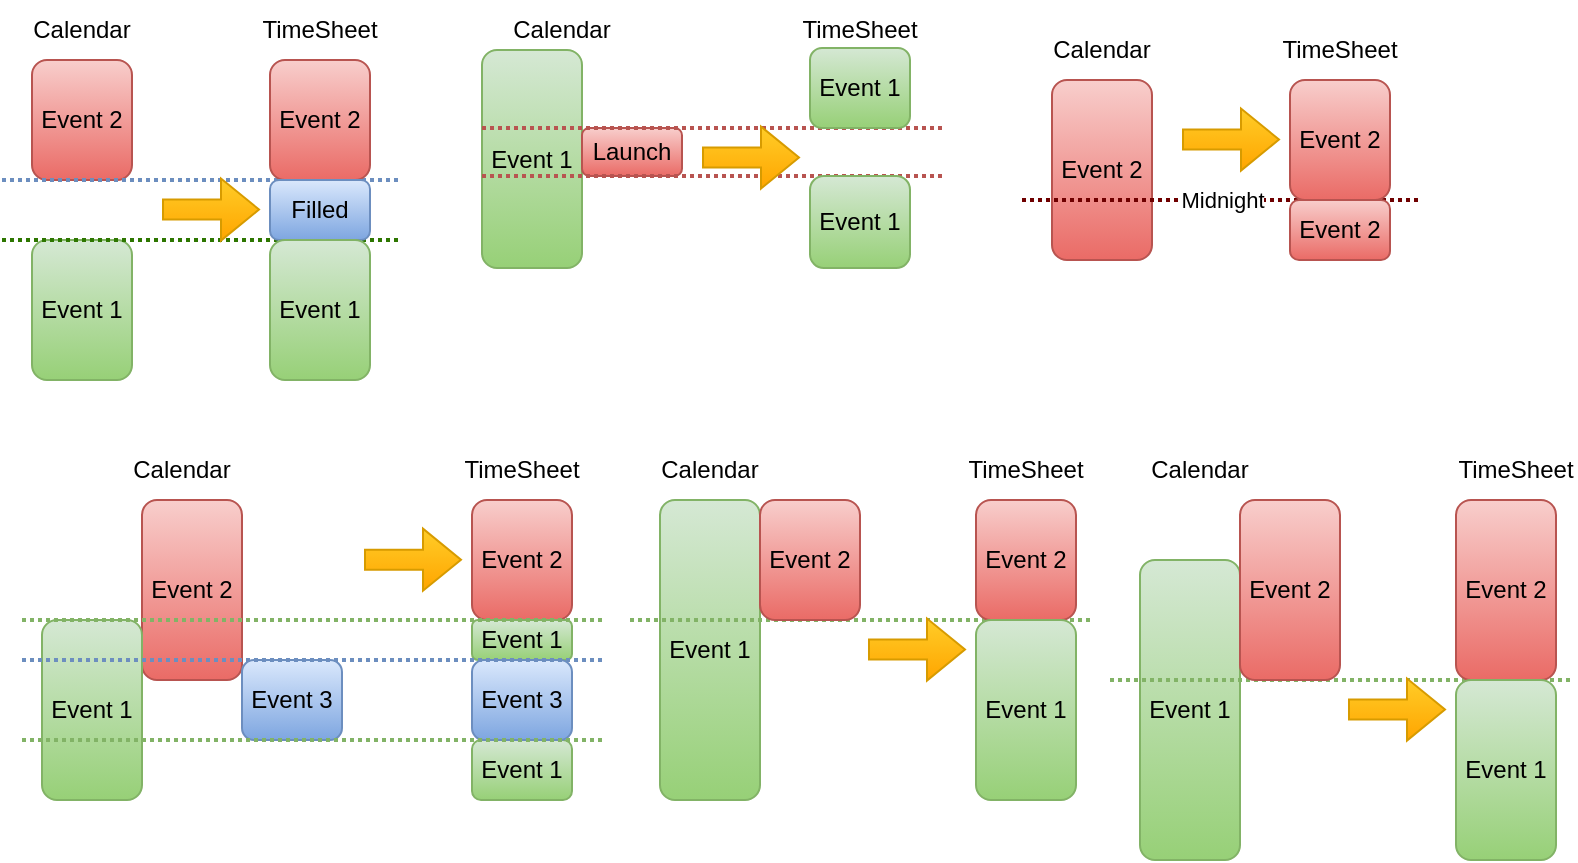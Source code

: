 <mxfile version="24.7.17">
  <diagram name="Page-1" id="lam2A3DZFwsD6wP2p5Dj">
    <mxGraphModel dx="1027" dy="1029" grid="1" gridSize="10" guides="1" tooltips="1" connect="1" arrows="1" fold="1" page="1" pageScale="1" pageWidth="827" pageHeight="583" math="0" shadow="0">
      <root>
        <mxCell id="0" />
        <mxCell id="1" parent="0" />
        <mxCell id="ApvRFcBczbXoXY5R-yyq-1" value="Event 1" style="rounded=1;whiteSpace=wrap;html=1;fillColor=#d5e8d4;strokeColor=#82b366;gradientColor=#97d077;" vertex="1" parent="1">
          <mxGeometry x="35" y="140" width="50" height="70" as="geometry" />
        </mxCell>
        <mxCell id="ApvRFcBczbXoXY5R-yyq-3" value="Event 2" style="rounded=1;whiteSpace=wrap;html=1;fillColor=#f8cecc;strokeColor=#b85450;gradientColor=#ea6b66;" vertex="1" parent="1">
          <mxGeometry x="35" y="50" width="50" height="60" as="geometry" />
        </mxCell>
        <mxCell id="ApvRFcBczbXoXY5R-yyq-4" value="" style="endArrow=none;dashed=1;html=1;dashPattern=1 1;strokeWidth=2;rounded=0;fillColor=#dae8fc;strokeColor=#6c8ebf;gradientColor=#7ea6e0;" edge="1" parent="1">
          <mxGeometry width="50" height="50" relative="1" as="geometry">
            <mxPoint x="20" y="110" as="sourcePoint" />
            <mxPoint x="220" y="110" as="targetPoint" />
          </mxGeometry>
        </mxCell>
        <mxCell id="ApvRFcBczbXoXY5R-yyq-5" value="" style="endArrow=none;dashed=1;html=1;dashPattern=1 1;strokeWidth=2;rounded=0;fillColor=#60a917;strokeColor=#2D7600;" edge="1" parent="1">
          <mxGeometry width="50" height="50" relative="1" as="geometry">
            <mxPoint x="20" y="140" as="sourcePoint" />
            <mxPoint x="220" y="140" as="targetPoint" />
          </mxGeometry>
        </mxCell>
        <mxCell id="ApvRFcBczbXoXY5R-yyq-6" value="Calendar" style="text;html=1;align=center;verticalAlign=middle;whiteSpace=wrap;rounded=0;" vertex="1" parent="1">
          <mxGeometry x="30" y="20" width="60" height="30" as="geometry" />
        </mxCell>
        <mxCell id="ApvRFcBczbXoXY5R-yyq-7" value="TimeSheet" style="text;html=1;align=center;verticalAlign=middle;whiteSpace=wrap;rounded=0;" vertex="1" parent="1">
          <mxGeometry x="149" y="20" width="60" height="30" as="geometry" />
        </mxCell>
        <mxCell id="ApvRFcBczbXoXY5R-yyq-8" value="Event 2" style="rounded=1;whiteSpace=wrap;html=1;fillColor=#f8cecc;strokeColor=#b85450;gradientColor=#ea6b66;" vertex="1" parent="1">
          <mxGeometry x="154" y="50" width="50" height="60" as="geometry" />
        </mxCell>
        <mxCell id="ApvRFcBczbXoXY5R-yyq-11" value="" style="shape=flexArrow;endArrow=classic;html=1;rounded=0;fillColor=#ffcd28;gradientColor=#ffa500;strokeColor=#d79b00;" edge="1" parent="1">
          <mxGeometry width="50" height="50" relative="1" as="geometry">
            <mxPoint x="100" y="124.76" as="sourcePoint" />
            <mxPoint x="149" y="124.76" as="targetPoint" />
          </mxGeometry>
        </mxCell>
        <mxCell id="ApvRFcBczbXoXY5R-yyq-15" value="Filled" style="rounded=1;whiteSpace=wrap;html=1;fillColor=#dae8fc;strokeColor=#6c8ebf;gradientColor=#7ea6e0;" vertex="1" parent="1">
          <mxGeometry x="154" y="110" width="50" height="30" as="geometry" />
        </mxCell>
        <mxCell id="ApvRFcBczbXoXY5R-yyq-17" value="Event 1" style="rounded=1;whiteSpace=wrap;html=1;fillColor=#d5e8d4;strokeColor=#82b366;gradientColor=#97d077;" vertex="1" parent="1">
          <mxGeometry x="154" y="140" width="50" height="70" as="geometry" />
        </mxCell>
        <mxCell id="ApvRFcBczbXoXY5R-yyq-21" value="Event 2" style="rounded=1;whiteSpace=wrap;html=1;fillColor=#f8cecc;strokeColor=#b85450;gradientColor=#ea6b66;" vertex="1" parent="1">
          <mxGeometry x="545" y="60" width="50" height="90" as="geometry" />
        </mxCell>
        <mxCell id="ApvRFcBczbXoXY5R-yyq-22" value="" style="endArrow=none;dashed=1;html=1;dashPattern=1 1;strokeWidth=2;rounded=0;fillColor=#a20025;strokeColor=#6F0000;" edge="1" parent="1">
          <mxGeometry width="50" height="50" relative="1" as="geometry">
            <mxPoint x="530" y="120" as="sourcePoint" />
            <mxPoint x="730" y="120" as="targetPoint" />
          </mxGeometry>
        </mxCell>
        <mxCell id="ApvRFcBczbXoXY5R-yyq-30" value="Midnight" style="edgeLabel;html=1;align=center;verticalAlign=middle;resizable=0;points=[];" vertex="1" connectable="0" parent="ApvRFcBczbXoXY5R-yyq-22">
          <mxGeometry x="-0.189" y="2" relative="1" as="geometry">
            <mxPoint x="19" y="2" as="offset" />
          </mxGeometry>
        </mxCell>
        <mxCell id="ApvRFcBczbXoXY5R-yyq-24" value="Calendar" style="text;html=1;align=center;verticalAlign=middle;whiteSpace=wrap;rounded=0;" vertex="1" parent="1">
          <mxGeometry x="540" y="30" width="60" height="30" as="geometry" />
        </mxCell>
        <mxCell id="ApvRFcBczbXoXY5R-yyq-25" value="TimeSheet" style="text;html=1;align=center;verticalAlign=middle;whiteSpace=wrap;rounded=0;" vertex="1" parent="1">
          <mxGeometry x="659" y="30" width="60" height="30" as="geometry" />
        </mxCell>
        <mxCell id="ApvRFcBczbXoXY5R-yyq-26" value="Event 2" style="rounded=1;whiteSpace=wrap;html=1;fillColor=#f8cecc;strokeColor=#b85450;gradientColor=#ea6b66;" vertex="1" parent="1">
          <mxGeometry x="664" y="60" width="50" height="60" as="geometry" />
        </mxCell>
        <mxCell id="ApvRFcBczbXoXY5R-yyq-27" value="" style="shape=flexArrow;endArrow=classic;html=1;rounded=0;fillColor=#ffcd28;gradientColor=#ffa500;strokeColor=#d79b00;" edge="1" parent="1">
          <mxGeometry width="50" height="50" relative="1" as="geometry">
            <mxPoint x="610" y="89.76" as="sourcePoint" />
            <mxPoint x="659" y="89.76" as="targetPoint" />
          </mxGeometry>
        </mxCell>
        <mxCell id="ApvRFcBczbXoXY5R-yyq-31" value="Event 2" style="rounded=1;whiteSpace=wrap;html=1;fillColor=#f8cecc;strokeColor=#b85450;gradientColor=#ea6b66;" vertex="1" parent="1">
          <mxGeometry x="664" y="120" width="50" height="30" as="geometry" />
        </mxCell>
        <mxCell id="ApvRFcBczbXoXY5R-yyq-32" value="Event 1" style="rounded=1;whiteSpace=wrap;html=1;fillColor=#d5e8d4;strokeColor=#82b366;gradientColor=#97d077;" vertex="1" parent="1">
          <mxGeometry x="260" y="45" width="50" height="109" as="geometry" />
        </mxCell>
        <mxCell id="ApvRFcBczbXoXY5R-yyq-33" value="Launch" style="rounded=1;whiteSpace=wrap;html=1;fillColor=#f8cecc;strokeColor=#b85450;gradientColor=#ea6b66;" vertex="1" parent="1">
          <mxGeometry x="310" y="84" width="50" height="24" as="geometry" />
        </mxCell>
        <mxCell id="ApvRFcBczbXoXY5R-yyq-34" value="" style="endArrow=none;dashed=1;html=1;dashPattern=1 1;strokeWidth=2;rounded=0;fillColor=#f8cecc;strokeColor=#b85450;gradientColor=#ea6b66;" edge="1" parent="1">
          <mxGeometry width="50" height="50" relative="1" as="geometry">
            <mxPoint x="260" y="84" as="sourcePoint" />
            <mxPoint x="490" y="84" as="targetPoint" />
          </mxGeometry>
        </mxCell>
        <mxCell id="ApvRFcBczbXoXY5R-yyq-35" value="" style="endArrow=none;dashed=1;html=1;dashPattern=1 1;strokeWidth=2;rounded=0;fillColor=#f8cecc;strokeColor=#b85450;gradientColor=#ea6b66;" edge="1" parent="1">
          <mxGeometry width="50" height="50" relative="1" as="geometry">
            <mxPoint x="260" y="108" as="sourcePoint" />
            <mxPoint x="490" y="108" as="targetPoint" />
          </mxGeometry>
        </mxCell>
        <mxCell id="ApvRFcBczbXoXY5R-yyq-36" value="Calendar" style="text;html=1;align=center;verticalAlign=middle;whiteSpace=wrap;rounded=0;" vertex="1" parent="1">
          <mxGeometry x="270" y="20" width="60" height="30" as="geometry" />
        </mxCell>
        <mxCell id="ApvRFcBczbXoXY5R-yyq-37" value="TimeSheet" style="text;html=1;align=center;verticalAlign=middle;whiteSpace=wrap;rounded=0;" vertex="1" parent="1">
          <mxGeometry x="419" y="20" width="60" height="30" as="geometry" />
        </mxCell>
        <mxCell id="ApvRFcBczbXoXY5R-yyq-39" value="" style="shape=flexArrow;endArrow=classic;html=1;rounded=0;fillColor=#ffcd28;gradientColor=#ffa500;strokeColor=#d79b00;" edge="1" parent="1">
          <mxGeometry width="50" height="50" relative="1" as="geometry">
            <mxPoint x="370" y="98.76" as="sourcePoint" />
            <mxPoint x="419" y="98.76" as="targetPoint" />
          </mxGeometry>
        </mxCell>
        <mxCell id="ApvRFcBczbXoXY5R-yyq-41" value="Event 1" style="rounded=1;whiteSpace=wrap;html=1;fillColor=#d5e8d4;strokeColor=#82b366;gradientColor=#97d077;" vertex="1" parent="1">
          <mxGeometry x="424" y="108" width="50" height="46" as="geometry" />
        </mxCell>
        <mxCell id="ApvRFcBczbXoXY5R-yyq-42" value="Event 1" style="rounded=1;whiteSpace=wrap;html=1;fillColor=#d5e8d4;strokeColor=#82b366;gradientColor=#97d077;" vertex="1" parent="1">
          <mxGeometry x="424" y="44" width="50" height="40" as="geometry" />
        </mxCell>
        <mxCell id="ApvRFcBczbXoXY5R-yyq-56" value="Event 2" style="rounded=1;whiteSpace=wrap;html=1;fillColor=#f8cecc;strokeColor=#b85450;gradientColor=#ea6b66;" vertex="1" parent="1">
          <mxGeometry x="90" y="270" width="50" height="90" as="geometry" />
        </mxCell>
        <mxCell id="ApvRFcBczbXoXY5R-yyq-59" value="Calendar" style="text;html=1;align=center;verticalAlign=middle;whiteSpace=wrap;rounded=0;" vertex="1" parent="1">
          <mxGeometry x="80" y="240" width="60" height="30" as="geometry" />
        </mxCell>
        <mxCell id="ApvRFcBczbXoXY5R-yyq-60" value="TimeSheet" style="text;html=1;align=center;verticalAlign=middle;whiteSpace=wrap;rounded=0;" vertex="1" parent="1">
          <mxGeometry x="250" y="240" width="60" height="30" as="geometry" />
        </mxCell>
        <mxCell id="ApvRFcBczbXoXY5R-yyq-61" value="Event 2" style="rounded=1;whiteSpace=wrap;html=1;fillColor=#f8cecc;strokeColor=#b85450;gradientColor=#ea6b66;" vertex="1" parent="1">
          <mxGeometry x="255" y="270" width="50" height="60" as="geometry" />
        </mxCell>
        <mxCell id="ApvRFcBczbXoXY5R-yyq-62" value="" style="shape=flexArrow;endArrow=classic;html=1;rounded=0;fillColor=#ffcd28;gradientColor=#ffa500;strokeColor=#d79b00;" edge="1" parent="1">
          <mxGeometry width="50" height="50" relative="1" as="geometry">
            <mxPoint x="201" y="299.86" as="sourcePoint" />
            <mxPoint x="250" y="299.86" as="targetPoint" />
          </mxGeometry>
        </mxCell>
        <mxCell id="ApvRFcBczbXoXY5R-yyq-64" value="Event 1" style="rounded=1;whiteSpace=wrap;html=1;fillColor=#d5e8d4;strokeColor=#82b366;gradientColor=#97d077;" vertex="1" parent="1">
          <mxGeometry x="255" y="390" width="50" height="30" as="geometry" />
        </mxCell>
        <mxCell id="ApvRFcBczbXoXY5R-yyq-55" value="Event 1" style="rounded=1;whiteSpace=wrap;html=1;fillColor=#d5e8d4;strokeColor=#82b366;gradientColor=#97d077;" vertex="1" parent="1">
          <mxGeometry x="40" y="330" width="50" height="90" as="geometry" />
        </mxCell>
        <mxCell id="ApvRFcBczbXoXY5R-yyq-66" value="Event 3" style="rounded=1;whiteSpace=wrap;html=1;fillColor=#dae8fc;strokeColor=#6c8ebf;gradientColor=#7ea6e0;" vertex="1" parent="1">
          <mxGeometry x="140" y="350" width="50" height="40" as="geometry" />
        </mxCell>
        <mxCell id="ApvRFcBczbXoXY5R-yyq-69" value="Event 1" style="rounded=1;whiteSpace=wrap;html=1;fillColor=#d5e8d4;strokeColor=#82b366;gradientColor=#97d077;" vertex="1" parent="1">
          <mxGeometry x="255" y="330" width="50" height="20" as="geometry" />
        </mxCell>
        <mxCell id="ApvRFcBczbXoXY5R-yyq-71" value="Event 3" style="rounded=1;whiteSpace=wrap;html=1;fillColor=#dae8fc;strokeColor=#6c8ebf;gradientColor=#7ea6e0;" vertex="1" parent="1">
          <mxGeometry x="255" y="350" width="50" height="40" as="geometry" />
        </mxCell>
        <mxCell id="ApvRFcBczbXoXY5R-yyq-57" value="" style="endArrow=none;dashed=1;html=1;dashPattern=1 1;strokeWidth=2;rounded=0;fillColor=#d5e8d4;strokeColor=#82b366;gradientColor=#97d077;" edge="1" parent="1">
          <mxGeometry width="50" height="50" relative="1" as="geometry">
            <mxPoint x="30" y="330" as="sourcePoint" />
            <mxPoint x="320.278" y="330" as="targetPoint" />
          </mxGeometry>
        </mxCell>
        <mxCell id="ApvRFcBczbXoXY5R-yyq-67" value="" style="endArrow=none;dashed=1;html=1;dashPattern=1 1;strokeWidth=2;rounded=0;fillColor=#dae8fc;strokeColor=#6c8ebf;gradientColor=#7ea6e0;" edge="1" parent="1">
          <mxGeometry width="50" height="50" relative="1" as="geometry">
            <mxPoint x="30" y="350" as="sourcePoint" />
            <mxPoint x="320.278" y="350" as="targetPoint" />
          </mxGeometry>
        </mxCell>
        <mxCell id="ApvRFcBczbXoXY5R-yyq-68" value="" style="endArrow=none;dashed=1;html=1;dashPattern=1 1;strokeWidth=2;rounded=0;fillColor=#d5e8d4;strokeColor=#82b366;gradientColor=#97d077;" edge="1" parent="1">
          <mxGeometry width="50" height="50" relative="1" as="geometry">
            <mxPoint x="30" y="390" as="sourcePoint" />
            <mxPoint x="320.278" y="390" as="targetPoint" />
          </mxGeometry>
        </mxCell>
        <mxCell id="ApvRFcBczbXoXY5R-yyq-72" value="Event 1" style="rounded=1;whiteSpace=wrap;html=1;fillColor=#d5e8d4;strokeColor=#82b366;gradientColor=#97d077;" vertex="1" parent="1">
          <mxGeometry x="349" y="270" width="50" height="150" as="geometry" />
        </mxCell>
        <mxCell id="ApvRFcBczbXoXY5R-yyq-73" value="" style="endArrow=none;dashed=1;html=1;dashPattern=1 1;strokeWidth=2;rounded=0;fillColor=#d5e8d4;strokeColor=#82b366;gradientColor=#97d077;" edge="1" parent="1">
          <mxGeometry width="50" height="50" relative="1" as="geometry">
            <mxPoint x="334" y="330" as="sourcePoint" />
            <mxPoint x="564" y="330" as="targetPoint" />
          </mxGeometry>
        </mxCell>
        <mxCell id="ApvRFcBczbXoXY5R-yyq-75" value="Calendar" style="text;html=1;align=center;verticalAlign=middle;whiteSpace=wrap;rounded=0;" vertex="1" parent="1">
          <mxGeometry x="344" y="240" width="60" height="30" as="geometry" />
        </mxCell>
        <mxCell id="ApvRFcBczbXoXY5R-yyq-76" value="TimeSheet" style="text;html=1;align=center;verticalAlign=middle;whiteSpace=wrap;rounded=0;" vertex="1" parent="1">
          <mxGeometry x="502" y="240" width="60" height="30" as="geometry" />
        </mxCell>
        <mxCell id="ApvRFcBczbXoXY5R-yyq-77" value="Event 2" style="rounded=1;whiteSpace=wrap;html=1;fillColor=#f8cecc;strokeColor=#b85450;gradientColor=#ea6b66;" vertex="1" parent="1">
          <mxGeometry x="507" y="270" width="50" height="60" as="geometry" />
        </mxCell>
        <mxCell id="ApvRFcBczbXoXY5R-yyq-78" value="" style="shape=flexArrow;endArrow=classic;html=1;rounded=0;fillColor=#ffcd28;gradientColor=#ffa500;strokeColor=#d79b00;" edge="1" parent="1">
          <mxGeometry width="50" height="50" relative="1" as="geometry">
            <mxPoint x="453" y="344.76" as="sourcePoint" />
            <mxPoint x="502" y="344.76" as="targetPoint" />
          </mxGeometry>
        </mxCell>
        <mxCell id="ApvRFcBczbXoXY5R-yyq-79" value="Event 1" style="rounded=1;whiteSpace=wrap;html=1;fillColor=#d5e8d4;strokeColor=#82b366;gradientColor=#97d077;" vertex="1" parent="1">
          <mxGeometry x="507" y="330" width="50" height="90" as="geometry" />
        </mxCell>
        <mxCell id="ApvRFcBczbXoXY5R-yyq-88" value="Event 2" style="rounded=1;whiteSpace=wrap;html=1;fillColor=#f8cecc;strokeColor=#b85450;gradientColor=#ea6b66;" vertex="1" parent="1">
          <mxGeometry x="399" y="270" width="50" height="60" as="geometry" />
        </mxCell>
        <mxCell id="ApvRFcBczbXoXY5R-yyq-89" value="Event 1" style="rounded=1;whiteSpace=wrap;html=1;fillColor=#d5e8d4;strokeColor=#82b366;gradientColor=#97d077;" vertex="1" parent="1">
          <mxGeometry x="589" y="300" width="50" height="150" as="geometry" />
        </mxCell>
        <mxCell id="ApvRFcBczbXoXY5R-yyq-90" value="" style="endArrow=none;dashed=1;html=1;dashPattern=1 1;strokeWidth=2;rounded=0;fillColor=#d5e8d4;strokeColor=#82b366;gradientColor=#97d077;" edge="1" parent="1">
          <mxGeometry width="50" height="50" relative="1" as="geometry">
            <mxPoint x="574" y="360" as="sourcePoint" />
            <mxPoint x="804" y="360" as="targetPoint" />
          </mxGeometry>
        </mxCell>
        <mxCell id="ApvRFcBczbXoXY5R-yyq-91" value="Calendar" style="text;html=1;align=center;verticalAlign=middle;whiteSpace=wrap;rounded=0;" vertex="1" parent="1">
          <mxGeometry x="589" y="240" width="60" height="30" as="geometry" />
        </mxCell>
        <mxCell id="ApvRFcBczbXoXY5R-yyq-92" value="TimeSheet" style="text;html=1;align=center;verticalAlign=middle;whiteSpace=wrap;rounded=0;" vertex="1" parent="1">
          <mxGeometry x="747" y="240" width="60" height="30" as="geometry" />
        </mxCell>
        <mxCell id="ApvRFcBczbXoXY5R-yyq-93" value="Event 2" style="rounded=1;whiteSpace=wrap;html=1;fillColor=#f8cecc;strokeColor=#b85450;gradientColor=#ea6b66;" vertex="1" parent="1">
          <mxGeometry x="747" y="270" width="50" height="90" as="geometry" />
        </mxCell>
        <mxCell id="ApvRFcBczbXoXY5R-yyq-94" value="" style="shape=flexArrow;endArrow=classic;html=1;rounded=0;fillColor=#ffcd28;gradientColor=#ffa500;strokeColor=#d79b00;" edge="1" parent="1">
          <mxGeometry width="50" height="50" relative="1" as="geometry">
            <mxPoint x="693" y="374.76" as="sourcePoint" />
            <mxPoint x="742" y="374.76" as="targetPoint" />
          </mxGeometry>
        </mxCell>
        <mxCell id="ApvRFcBczbXoXY5R-yyq-95" value="Event 1" style="rounded=1;whiteSpace=wrap;html=1;fillColor=#d5e8d4;strokeColor=#82b366;gradientColor=#97d077;" vertex="1" parent="1">
          <mxGeometry x="747" y="360" width="50" height="90" as="geometry" />
        </mxCell>
        <mxCell id="ApvRFcBczbXoXY5R-yyq-96" value="Event 2" style="rounded=1;whiteSpace=wrap;html=1;fillColor=#f8cecc;strokeColor=#b85450;gradientColor=#ea6b66;" vertex="1" parent="1">
          <mxGeometry x="639" y="270" width="50" height="90" as="geometry" />
        </mxCell>
      </root>
    </mxGraphModel>
  </diagram>
</mxfile>
